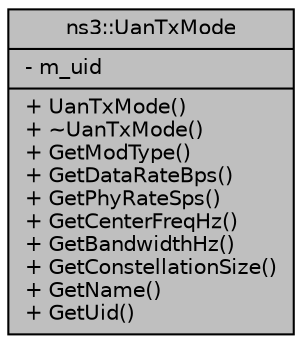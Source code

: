 digraph "ns3::UanTxMode"
{
  edge [fontname="Helvetica",fontsize="10",labelfontname="Helvetica",labelfontsize="10"];
  node [fontname="Helvetica",fontsize="10",shape=record];
  Node1 [label="{ns3::UanTxMode\n|- m_uid\l|+ UanTxMode()\l+ ~UanTxMode()\l+ GetModType()\l+ GetDataRateBps()\l+ GetPhyRateSps()\l+ GetCenterFreqHz()\l+ GetBandwidthHz()\l+ GetConstellationSize()\l+ GetName()\l+ GetUid()\l}",height=0.2,width=0.4,color="black", fillcolor="grey75", style="filled", fontcolor="black"];
}
